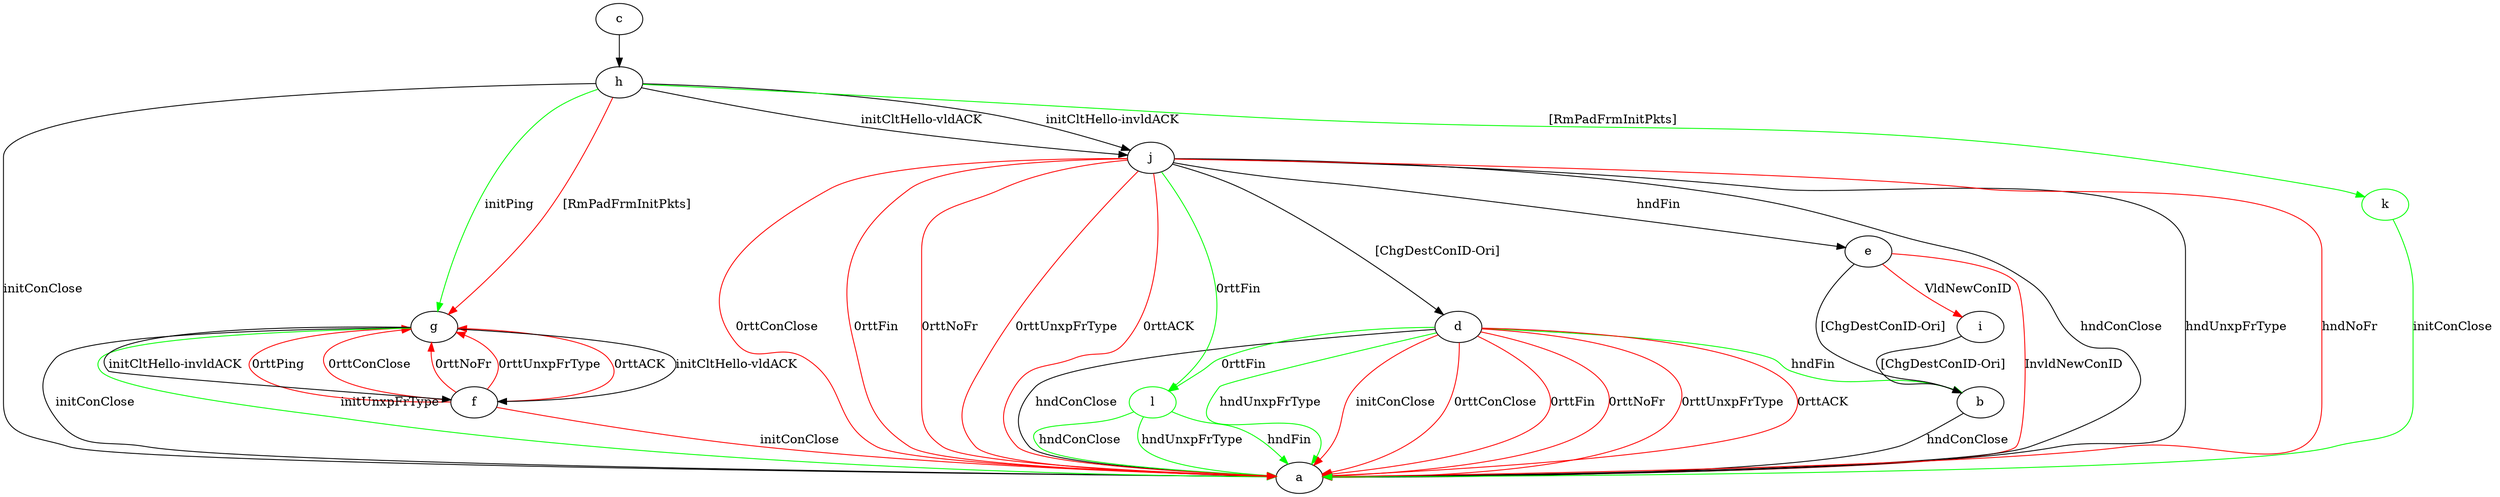 digraph "" {
	b -> a	[key=0,
		label="hndConClose "];
	c -> h	[key=0];
	d -> a	[key=0,
		label="hndConClose "];
	d -> a	[key=1,
		color=green,
		label="hndUnxpFrType "];
	d -> a	[key=2,
		color=red,
		label="initConClose "];
	d -> a	[key=3,
		color=red,
		label="0rttConClose "];
	d -> a	[key=4,
		color=red,
		label="0rttFin "];
	d -> a	[key=5,
		color=red,
		label="0rttNoFr "];
	d -> a	[key=6,
		color=red,
		label="0rttUnxpFrType "];
	d -> a	[key=7,
		color=red,
		label="0rttACK "];
	d -> b	[key=0,
		color=green,
		label="hndFin "];
	l	[color=green];
	d -> l	[key=0,
		color=green,
		label="0rttFin "];
	e -> a	[key=0,
		color=red,
		label="InvldNewConID "];
	e -> b	[key=0,
		label="[ChgDestConID-Ori] "];
	e -> i	[key=0,
		color=red,
		label="VldNewConID "];
	f -> a	[key=0,
		color=red,
		label="initConClose "];
	f -> g	[key=0,
		color=red,
		label="0rttPing "];
	f -> g	[key=1,
		color=red,
		label="0rttConClose "];
	f -> g	[key=2,
		color=red,
		label="0rttNoFr "];
	f -> g	[key=3,
		color=red,
		label="0rttUnxpFrType "];
	f -> g	[key=4,
		color=red,
		label="0rttACK "];
	g -> a	[key=0,
		label="initConClose "];
	g -> a	[key=1,
		color=green,
		label="initUnxpFrType "];
	g -> f	[key=0,
		label="initCltHello-vldACK "];
	g -> f	[key=1,
		label="initCltHello-invldACK "];
	h -> a	[key=0,
		label="initConClose "];
	h -> g	[key=0,
		color=green,
		label="initPing "];
	h -> g	[key=1,
		color=red,
		label="[RmPadFrmInitPkts] "];
	h -> j	[key=0,
		label="initCltHello-vldACK "];
	h -> j	[key=1,
		label="initCltHello-invldACK "];
	k	[color=green];
	h -> k	[key=0,
		color=green,
		label="[RmPadFrmInitPkts] "];
	i -> b	[key=0,
		label="[ChgDestConID-Ori] "];
	j -> a	[key=0,
		label="hndConClose "];
	j -> a	[key=1,
		label="hndUnxpFrType "];
	j -> a	[key=2,
		color=red,
		label="hndNoFr "];
	j -> a	[key=3,
		color=red,
		label="0rttConClose "];
	j -> a	[key=4,
		color=red,
		label="0rttFin "];
	j -> a	[key=5,
		color=red,
		label="0rttNoFr "];
	j -> a	[key=6,
		color=red,
		label="0rttUnxpFrType "];
	j -> a	[key=7,
		color=red,
		label="0rttACK "];
	j -> d	[key=0,
		label="[ChgDestConID-Ori] "];
	j -> e	[key=0,
		label="hndFin "];
	j -> l	[key=0,
		color=green,
		label="0rttFin "];
	k -> a	[key=0,
		color=green,
		label="initConClose "];
	l -> a	[key=0,
		color=green,
		label="hndFin "];
	l -> a	[key=1,
		color=green,
		label="hndConClose "];
	l -> a	[key=2,
		color=green,
		label="hndUnxpFrType "];
}
